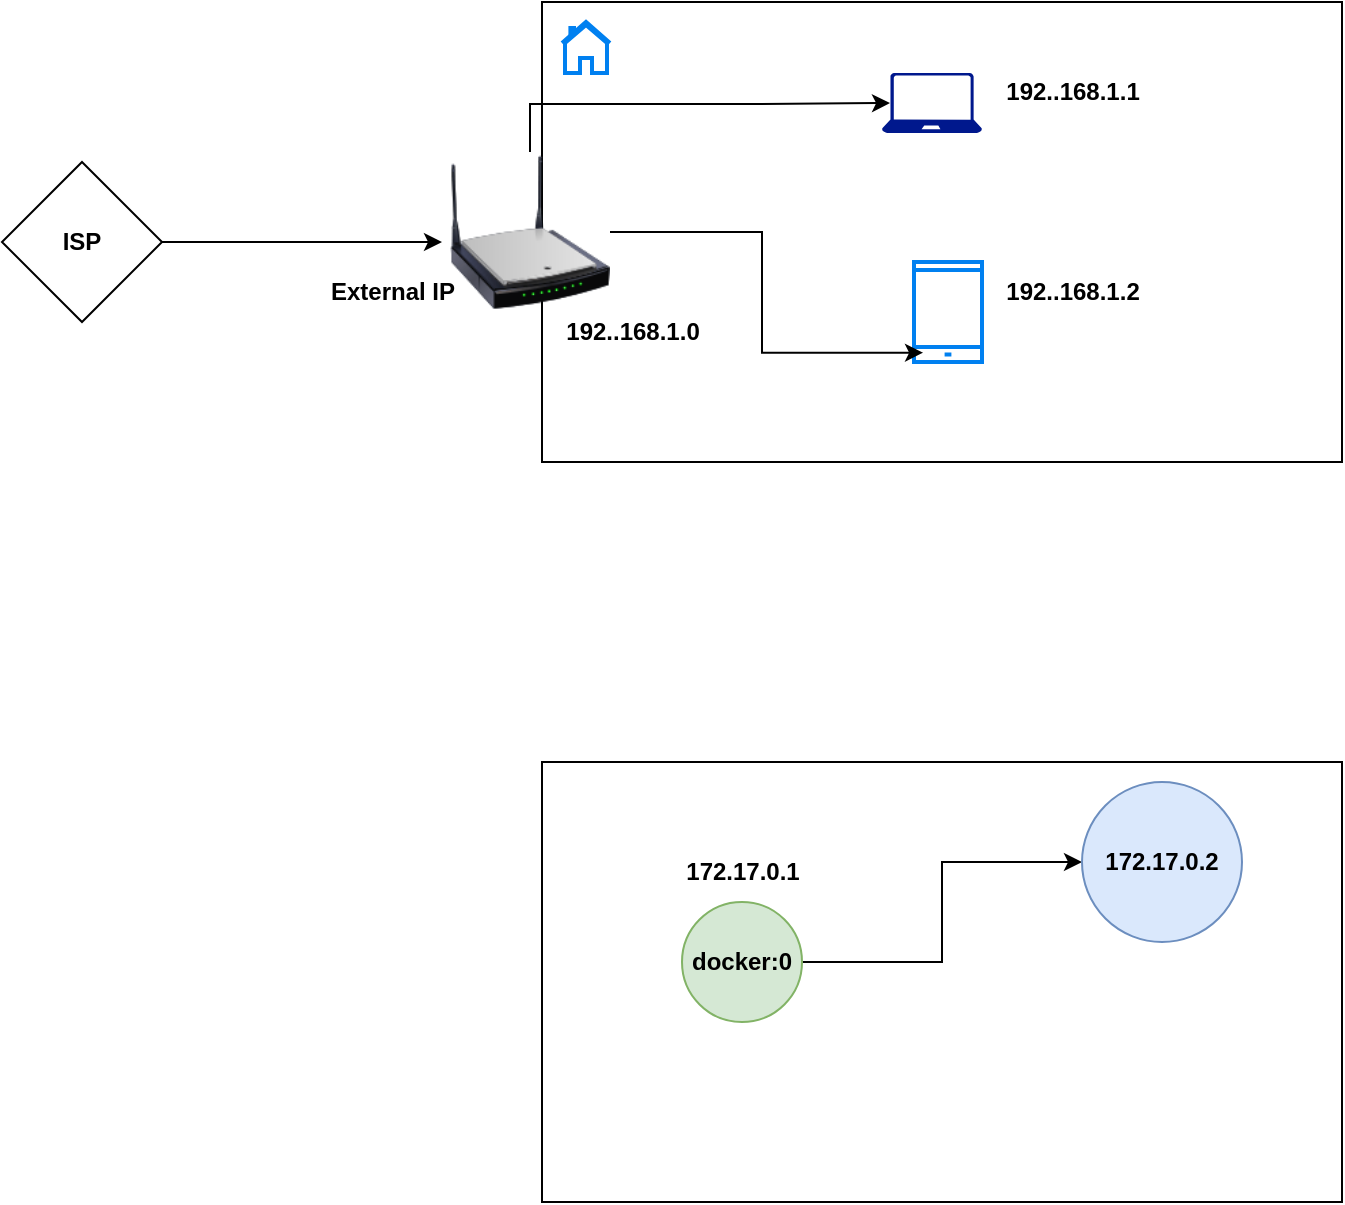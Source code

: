 <mxfile version="24.7.17">
  <diagram name="Page-1" id="6gZYOWQzuK1AjyAhaMBb">
    <mxGraphModel dx="1050" dy="583" grid="1" gridSize="10" guides="1" tooltips="1" connect="1" arrows="1" fold="1" page="1" pageScale="1" pageWidth="850" pageHeight="1100" math="0" shadow="0">
      <root>
        <mxCell id="0" />
        <mxCell id="1" parent="0" />
        <mxCell id="DKwnddO4yJNAFo_Fo-A2-1" value="" style="rounded=0;whiteSpace=wrap;html=1;" vertex="1" parent="1">
          <mxGeometry x="280" y="40" width="400" height="230" as="geometry" />
        </mxCell>
        <mxCell id="DKwnddO4yJNAFo_Fo-A2-2" value="" style="html=1;verticalLabelPosition=bottom;align=center;labelBackgroundColor=#ffffff;verticalAlign=top;strokeWidth=2;strokeColor=#0080F0;shadow=0;dashed=0;shape=mxgraph.ios7.icons.home;" vertex="1" parent="1">
          <mxGeometry x="290" y="50" width="24" height="25.5" as="geometry" />
        </mxCell>
        <mxCell id="DKwnddO4yJNAFo_Fo-A2-3" value="" style="sketch=0;aspect=fixed;pointerEvents=1;shadow=0;dashed=0;html=1;strokeColor=none;labelPosition=center;verticalLabelPosition=bottom;verticalAlign=top;align=center;fillColor=#00188D;shape=mxgraph.azure.laptop" vertex="1" parent="1">
          <mxGeometry x="450" y="75.5" width="50" height="30" as="geometry" />
        </mxCell>
        <mxCell id="DKwnddO4yJNAFo_Fo-A2-4" value="" style="html=1;verticalLabelPosition=bottom;align=center;labelBackgroundColor=#ffffff;verticalAlign=top;strokeWidth=2;strokeColor=#0080F0;shadow=0;dashed=0;shape=mxgraph.ios7.icons.smartphone;" vertex="1" parent="1">
          <mxGeometry x="466" y="170" width="34" height="50" as="geometry" />
        </mxCell>
        <mxCell id="DKwnddO4yJNAFo_Fo-A2-5" value="" style="image;html=1;image=img/lib/clip_art/networking/Wireless_Router_N_128x128.png" vertex="1" parent="1">
          <mxGeometry x="234" y="115" width="80" height="80" as="geometry" />
        </mxCell>
        <mxCell id="DKwnddO4yJNAFo_Fo-A2-6" style="edgeStyle=orthogonalEdgeStyle;rounded=0;orthogonalLoop=1;jettySize=auto;html=1;entryX=0.08;entryY=0.5;entryDx=0;entryDy=0;entryPerimeter=0;" edge="1" parent="1" source="DKwnddO4yJNAFo_Fo-A2-5" target="DKwnddO4yJNAFo_Fo-A2-3">
          <mxGeometry relative="1" as="geometry">
            <Array as="points">
              <mxPoint x="274" y="91" />
              <mxPoint x="390" y="91" />
            </Array>
          </mxGeometry>
        </mxCell>
        <mxCell id="DKwnddO4yJNAFo_Fo-A2-7" style="edgeStyle=orthogonalEdgeStyle;rounded=0;orthogonalLoop=1;jettySize=auto;html=1;entryX=0.133;entryY=0.907;entryDx=0;entryDy=0;entryPerimeter=0;" edge="1" parent="1" source="DKwnddO4yJNAFo_Fo-A2-5" target="DKwnddO4yJNAFo_Fo-A2-4">
          <mxGeometry relative="1" as="geometry" />
        </mxCell>
        <mxCell id="DKwnddO4yJNAFo_Fo-A2-9" style="edgeStyle=orthogonalEdgeStyle;rounded=0;orthogonalLoop=1;jettySize=auto;html=1;" edge="1" parent="1" source="DKwnddO4yJNAFo_Fo-A2-8">
          <mxGeometry relative="1" as="geometry">
            <mxPoint x="230" y="160" as="targetPoint" />
          </mxGeometry>
        </mxCell>
        <mxCell id="DKwnddO4yJNAFo_Fo-A2-8" value="&lt;b&gt;ISP&lt;/b&gt;" style="rhombus;whiteSpace=wrap;html=1;" vertex="1" parent="1">
          <mxGeometry x="10" y="120" width="80" height="80" as="geometry" />
        </mxCell>
        <mxCell id="DKwnddO4yJNAFo_Fo-A2-10" value="&lt;b&gt;External IP&lt;/b&gt;" style="text;html=1;align=center;verticalAlign=middle;resizable=0;points=[];autosize=1;strokeColor=none;fillColor=none;" vertex="1" parent="1">
          <mxGeometry x="160" y="170" width="90" height="30" as="geometry" />
        </mxCell>
        <mxCell id="DKwnddO4yJNAFo_Fo-A2-11" value="&lt;b&gt;192..168.1.0&lt;/b&gt;" style="text;html=1;align=center;verticalAlign=middle;resizable=0;points=[];autosize=1;strokeColor=none;fillColor=none;" vertex="1" parent="1">
          <mxGeometry x="280" y="190" width="90" height="30" as="geometry" />
        </mxCell>
        <mxCell id="DKwnddO4yJNAFo_Fo-A2-12" value="&lt;b&gt;192..168.1.1&lt;/b&gt;" style="text;html=1;align=center;verticalAlign=middle;resizable=0;points=[];autosize=1;strokeColor=none;fillColor=none;" vertex="1" parent="1">
          <mxGeometry x="500" y="70" width="90" height="30" as="geometry" />
        </mxCell>
        <mxCell id="DKwnddO4yJNAFo_Fo-A2-13" value="&lt;b&gt;192..168.1.2&lt;/b&gt;" style="text;html=1;align=center;verticalAlign=middle;resizable=0;points=[];autosize=1;strokeColor=none;fillColor=none;" vertex="1" parent="1">
          <mxGeometry x="500" y="170" width="90" height="30" as="geometry" />
        </mxCell>
        <mxCell id="DKwnddO4yJNAFo_Fo-A2-14" value="" style="rounded=0;whiteSpace=wrap;html=1;" vertex="1" parent="1">
          <mxGeometry x="280" y="420" width="400" height="220" as="geometry" />
        </mxCell>
        <mxCell id="DKwnddO4yJNAFo_Fo-A2-18" style="edgeStyle=orthogonalEdgeStyle;rounded=0;orthogonalLoop=1;jettySize=auto;html=1;" edge="1" parent="1" source="DKwnddO4yJNAFo_Fo-A2-15" target="DKwnddO4yJNAFo_Fo-A2-16">
          <mxGeometry relative="1" as="geometry" />
        </mxCell>
        <mxCell id="DKwnddO4yJNAFo_Fo-A2-15" value="&lt;b&gt;docker:0&lt;/b&gt;" style="ellipse;whiteSpace=wrap;html=1;aspect=fixed;fillColor=#d5e8d4;strokeColor=#82b366;" vertex="1" parent="1">
          <mxGeometry x="350" y="490" width="60" height="60" as="geometry" />
        </mxCell>
        <mxCell id="DKwnddO4yJNAFo_Fo-A2-16" value="&lt;b&gt;172.17.0.2&lt;/b&gt;" style="ellipse;whiteSpace=wrap;html=1;aspect=fixed;fillColor=#dae8fc;strokeColor=#6c8ebf;" vertex="1" parent="1">
          <mxGeometry x="550" y="430" width="80" height="80" as="geometry" />
        </mxCell>
        <mxCell id="DKwnddO4yJNAFo_Fo-A2-17" value="&lt;b&gt;172.17.0.1&lt;/b&gt;" style="text;html=1;align=center;verticalAlign=middle;resizable=0;points=[];autosize=1;strokeColor=none;fillColor=none;" vertex="1" parent="1">
          <mxGeometry x="340" y="460" width="80" height="30" as="geometry" />
        </mxCell>
      </root>
    </mxGraphModel>
  </diagram>
</mxfile>
